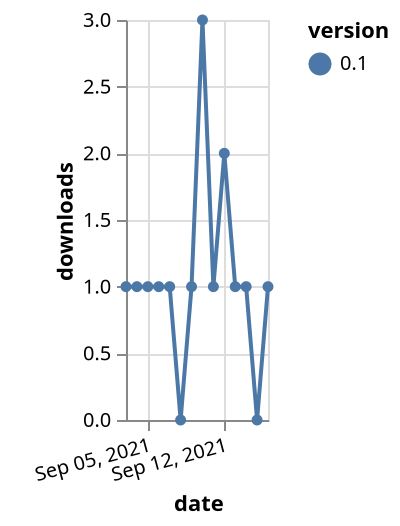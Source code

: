 {"$schema": "https://vega.github.io/schema/vega-lite/v5.json", "description": "A simple bar chart with embedded data.", "data": {"values": [{"date": "2021-09-03", "total": 160, "delta": 1, "version": "0.1"}, {"date": "2021-09-04", "total": 161, "delta": 1, "version": "0.1"}, {"date": "2021-09-05", "total": 162, "delta": 1, "version": "0.1"}, {"date": "2021-09-06", "total": 163, "delta": 1, "version": "0.1"}, {"date": "2021-09-07", "total": 164, "delta": 1, "version": "0.1"}, {"date": "2021-09-08", "total": 164, "delta": 0, "version": "0.1"}, {"date": "2021-09-09", "total": 165, "delta": 1, "version": "0.1"}, {"date": "2021-09-10", "total": 168, "delta": 3, "version": "0.1"}, {"date": "2021-09-11", "total": 169, "delta": 1, "version": "0.1"}, {"date": "2021-09-12", "total": 171, "delta": 2, "version": "0.1"}, {"date": "2021-09-13", "total": 172, "delta": 1, "version": "0.1"}, {"date": "2021-09-14", "total": 173, "delta": 1, "version": "0.1"}, {"date": "2021-09-15", "total": 173, "delta": 0, "version": "0.1"}, {"date": "2021-09-16", "total": 174, "delta": 1, "version": "0.1"}]}, "width": "container", "mark": {"type": "line", "point": {"filled": true}}, "encoding": {"x": {"field": "date", "type": "temporal", "timeUnit": "yearmonthdate", "title": "date", "axis": {"labelAngle": -15}}, "y": {"field": "delta", "type": "quantitative", "title": "downloads"}, "color": {"field": "version", "type": "nominal"}, "tooltip": {"field": "delta"}}}